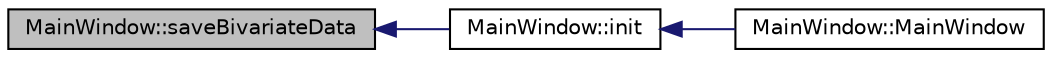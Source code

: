 digraph "MainWindow::saveBivariateData"
{
  bgcolor="transparent";
  edge [fontname="Helvetica",fontsize="10",labelfontname="Helvetica",labelfontsize="10"];
  node [fontname="Helvetica",fontsize="10",shape=record];
  rankdir="LR";
  Node154 [label="MainWindow::saveBivariateData",height=0.2,width=0.4,color="black", fillcolor="grey75", style="filled", fontcolor="black"];
  Node154 -> Node155 [dir="back",color="midnightblue",fontsize="10",style="solid",fontname="Helvetica"];
  Node155 [label="MainWindow::init",height=0.2,width=0.4,color="black",URL="$class_main_window.html#a671e7e5b0a3a7a3fb1cf44c5c8377952",tooltip="사전에 ui컴포넌트의 이벤트와 기초통계량 테이블뷰를 설정합니다. "];
  Node155 -> Node156 [dir="back",color="midnightblue",fontsize="10",style="solid",fontname="Helvetica"];
  Node156 [label="MainWindow::MainWindow",height=0.2,width=0.4,color="black",URL="$class_main_window.html#a8b244be8b7b7db1b08de2a2acb9409db"];
}
